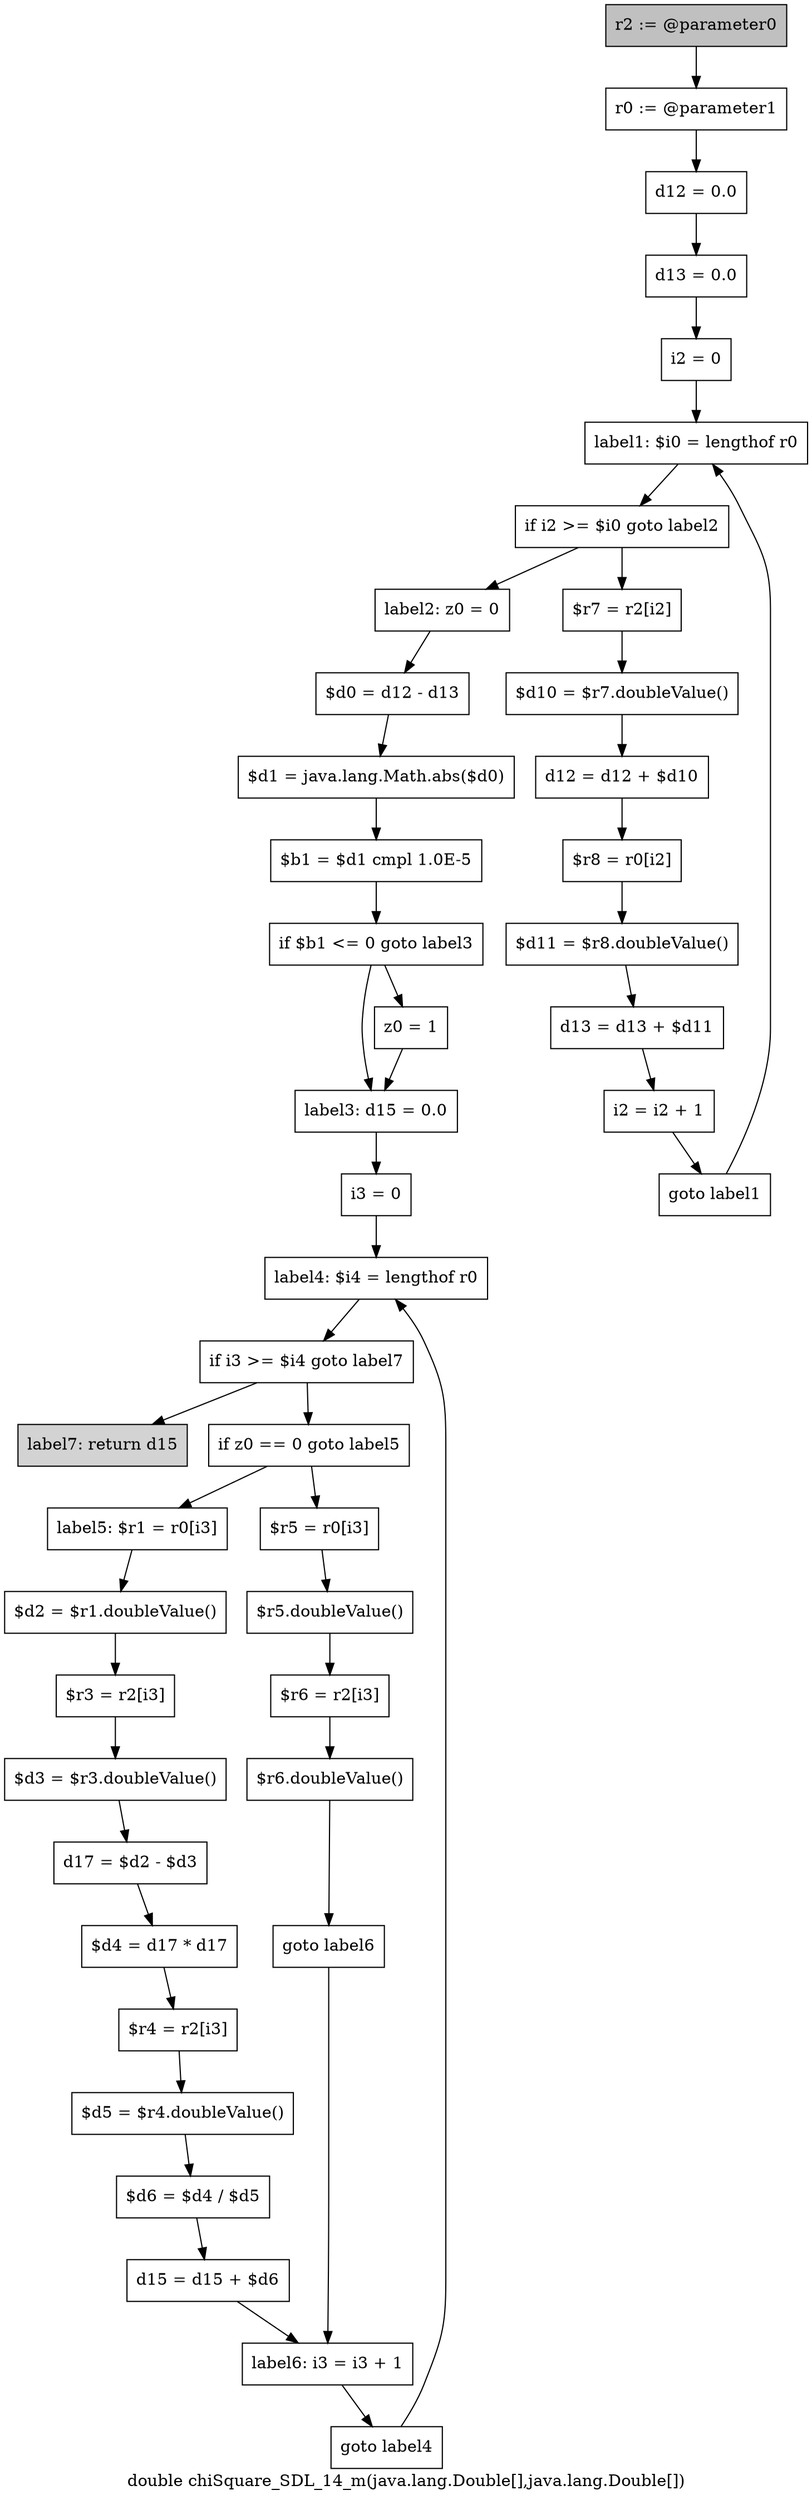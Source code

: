 digraph "double chiSquare_SDL_14_m(java.lang.Double[],java.lang.Double[])" {
    label="double chiSquare_SDL_14_m(java.lang.Double[],java.lang.Double[])";
    node [shape=box];
    "0" [style=filled,fillcolor=gray,label="r2 := @parameter0",];
    "1" [label="r0 := @parameter1",];
    "0"->"1";
    "2" [label="d12 = 0.0",];
    "1"->"2";
    "3" [label="d13 = 0.0",];
    "2"->"3";
    "4" [label="i2 = 0",];
    "3"->"4";
    "5" [label="label1: $i0 = lengthof r0",];
    "4"->"5";
    "6" [label="if i2 >= $i0 goto label2",];
    "5"->"6";
    "7" [label="$r7 = r2[i2]",];
    "6"->"7";
    "15" [label="label2: z0 = 0",];
    "6"->"15";
    "8" [label="$d10 = $r7.doubleValue()",];
    "7"->"8";
    "9" [label="d12 = d12 + $d10",];
    "8"->"9";
    "10" [label="$r8 = r0[i2]",];
    "9"->"10";
    "11" [label="$d11 = $r8.doubleValue()",];
    "10"->"11";
    "12" [label="d13 = d13 + $d11",];
    "11"->"12";
    "13" [label="i2 = i2 + 1",];
    "12"->"13";
    "14" [label="goto label1",];
    "13"->"14";
    "14"->"5";
    "16" [label="$d0 = d12 - d13",];
    "15"->"16";
    "17" [label="$d1 = java.lang.Math.abs($d0)",];
    "16"->"17";
    "18" [label="$b1 = $d1 cmpl 1.0E-5",];
    "17"->"18";
    "19" [label="if $b1 <= 0 goto label3",];
    "18"->"19";
    "20" [label="z0 = 1",];
    "19"->"20";
    "21" [label="label3: d15 = 0.0",];
    "19"->"21";
    "20"->"21";
    "22" [label="i3 = 0",];
    "21"->"22";
    "23" [label="label4: $i4 = lengthof r0",];
    "22"->"23";
    "24" [label="if i3 >= $i4 goto label7",];
    "23"->"24";
    "25" [label="if z0 == 0 goto label5",];
    "24"->"25";
    "43" [style=filled,fillcolor=lightgray,label="label7: return d15",];
    "24"->"43";
    "26" [label="$r5 = r0[i3]",];
    "25"->"26";
    "31" [label="label5: $r1 = r0[i3]",];
    "25"->"31";
    "27" [label="$r5.doubleValue()",];
    "26"->"27";
    "28" [label="$r6 = r2[i3]",];
    "27"->"28";
    "29" [label="$r6.doubleValue()",];
    "28"->"29";
    "30" [label="goto label6",];
    "29"->"30";
    "41" [label="label6: i3 = i3 + 1",];
    "30"->"41";
    "32" [label="$d2 = $r1.doubleValue()",];
    "31"->"32";
    "33" [label="$r3 = r2[i3]",];
    "32"->"33";
    "34" [label="$d3 = $r3.doubleValue()",];
    "33"->"34";
    "35" [label="d17 = $d2 - $d3",];
    "34"->"35";
    "36" [label="$d4 = d17 * d17",];
    "35"->"36";
    "37" [label="$r4 = r2[i3]",];
    "36"->"37";
    "38" [label="$d5 = $r4.doubleValue()",];
    "37"->"38";
    "39" [label="$d6 = $d4 / $d5",];
    "38"->"39";
    "40" [label="d15 = d15 + $d6",];
    "39"->"40";
    "40"->"41";
    "42" [label="goto label4",];
    "41"->"42";
    "42"->"23";
}
